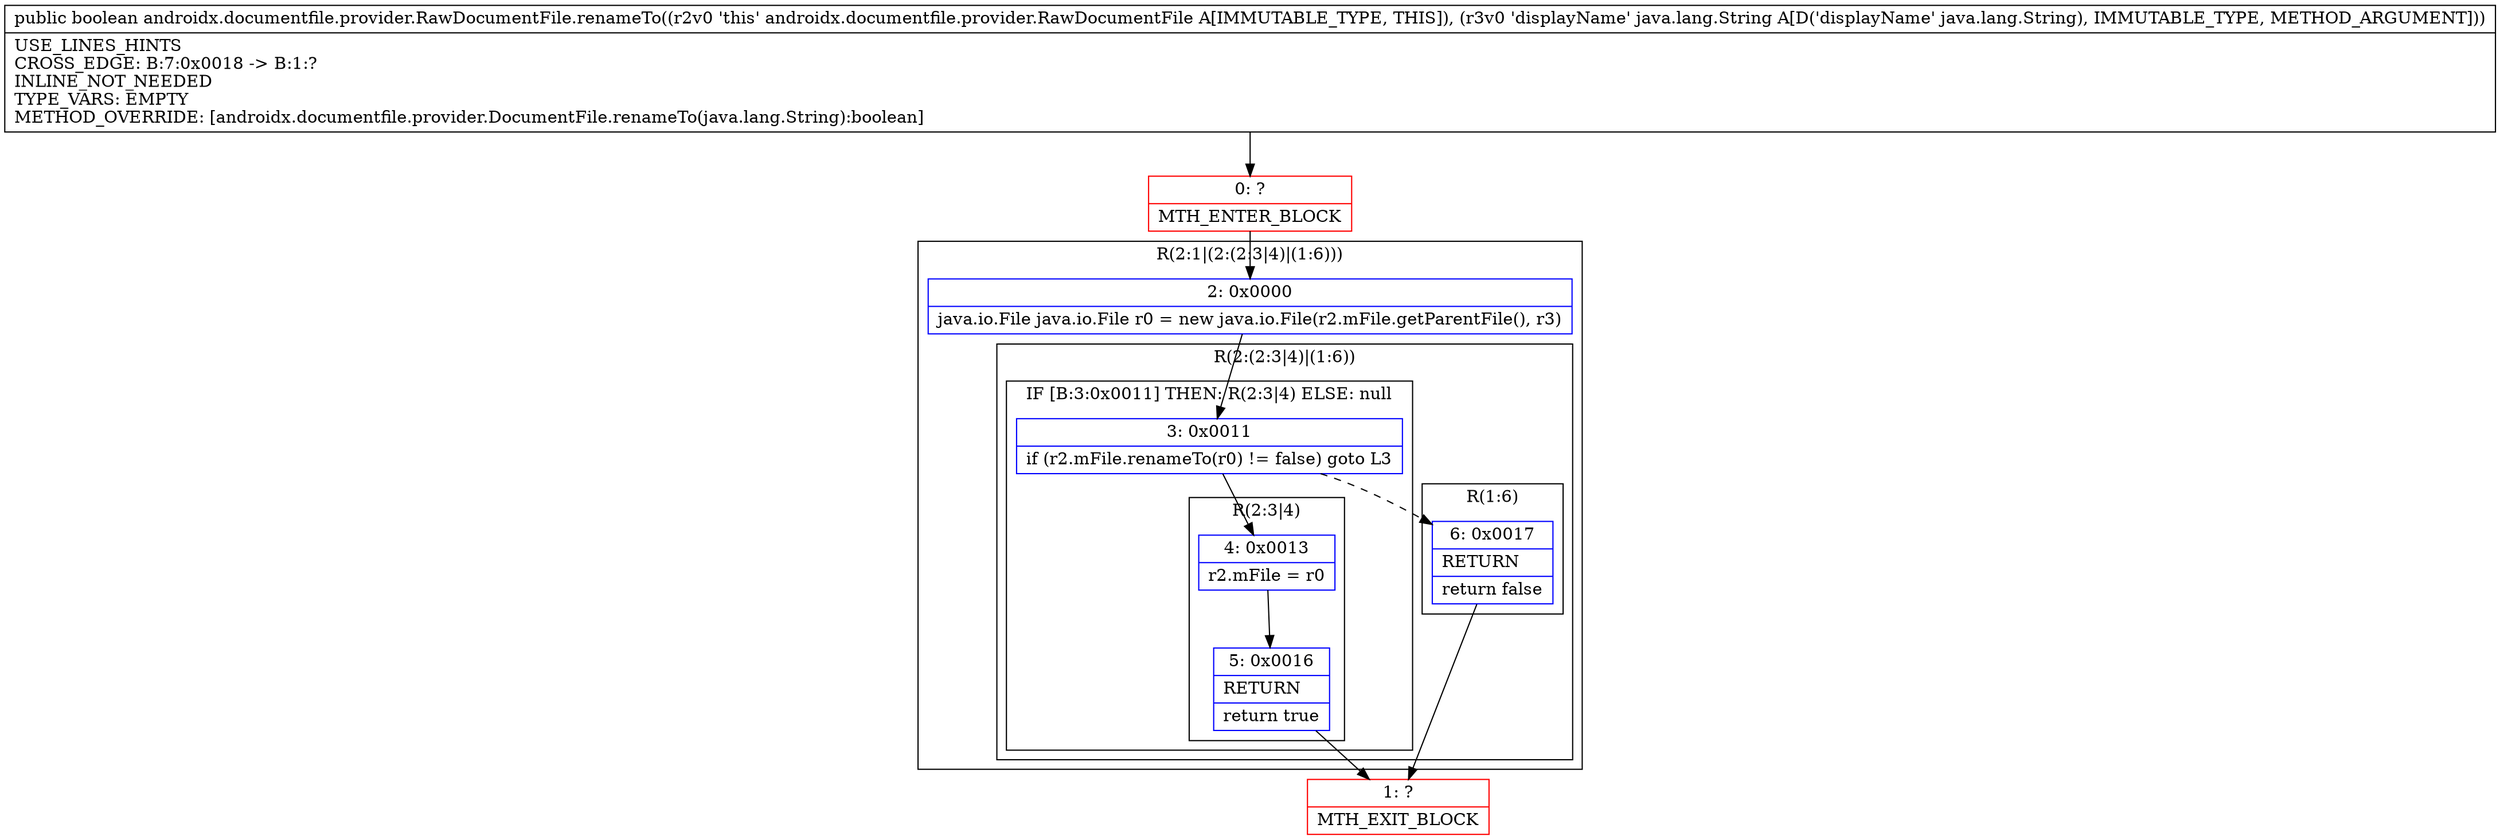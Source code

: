 digraph "CFG forandroidx.documentfile.provider.RawDocumentFile.renameTo(Ljava\/lang\/String;)Z" {
subgraph cluster_Region_481680279 {
label = "R(2:1|(2:(2:3|4)|(1:6)))";
node [shape=record,color=blue];
Node_2 [shape=record,label="{2\:\ 0x0000|java.io.File java.io.File r0 = new java.io.File(r2.mFile.getParentFile(), r3)\l}"];
subgraph cluster_Region_1614540229 {
label = "R(2:(2:3|4)|(1:6))";
node [shape=record,color=blue];
subgraph cluster_IfRegion_1333926310 {
label = "IF [B:3:0x0011] THEN: R(2:3|4) ELSE: null";
node [shape=record,color=blue];
Node_3 [shape=record,label="{3\:\ 0x0011|if (r2.mFile.renameTo(r0) != false) goto L3\l}"];
subgraph cluster_Region_223623956 {
label = "R(2:3|4)";
node [shape=record,color=blue];
Node_4 [shape=record,label="{4\:\ 0x0013|r2.mFile = r0\l}"];
Node_5 [shape=record,label="{5\:\ 0x0016|RETURN\l|return true\l}"];
}
}
subgraph cluster_Region_2133305660 {
label = "R(1:6)";
node [shape=record,color=blue];
Node_6 [shape=record,label="{6\:\ 0x0017|RETURN\l|return false\l}"];
}
}
}
Node_0 [shape=record,color=red,label="{0\:\ ?|MTH_ENTER_BLOCK\l}"];
Node_1 [shape=record,color=red,label="{1\:\ ?|MTH_EXIT_BLOCK\l}"];
MethodNode[shape=record,label="{public boolean androidx.documentfile.provider.RawDocumentFile.renameTo((r2v0 'this' androidx.documentfile.provider.RawDocumentFile A[IMMUTABLE_TYPE, THIS]), (r3v0 'displayName' java.lang.String A[D('displayName' java.lang.String), IMMUTABLE_TYPE, METHOD_ARGUMENT]))  | USE_LINES_HINTS\lCROSS_EDGE: B:7:0x0018 \-\> B:1:?\lINLINE_NOT_NEEDED\lTYPE_VARS: EMPTY\lMETHOD_OVERRIDE: [androidx.documentfile.provider.DocumentFile.renameTo(java.lang.String):boolean]\l}"];
MethodNode -> Node_0;Node_2 -> Node_3;
Node_3 -> Node_4;
Node_3 -> Node_6[style=dashed];
Node_4 -> Node_5;
Node_5 -> Node_1;
Node_6 -> Node_1;
Node_0 -> Node_2;
}

